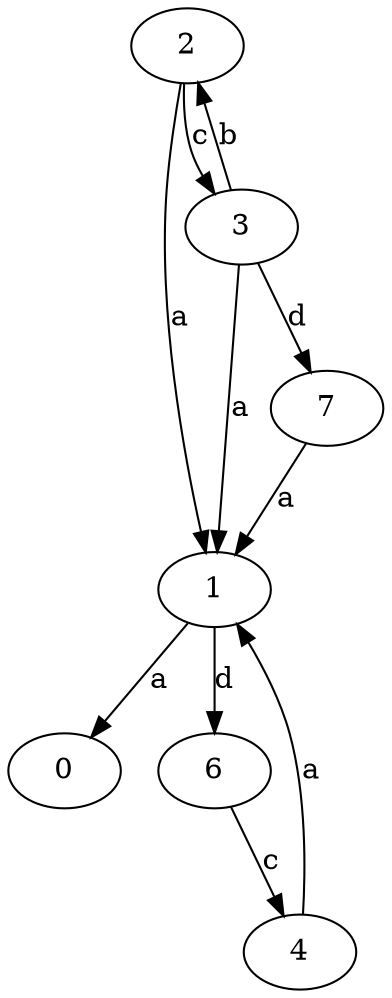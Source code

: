strict digraph  {
0;
1;
2;
3;
4;
6;
7;
1 -> 0  [label=a];
1 -> 6  [label=d];
2 -> 1  [label=a];
2 -> 3  [label=c];
3 -> 1  [label=a];
3 -> 2  [label=b];
3 -> 7  [label=d];
4 -> 1  [label=a];
6 -> 4  [label=c];
7 -> 1  [label=a];
}
